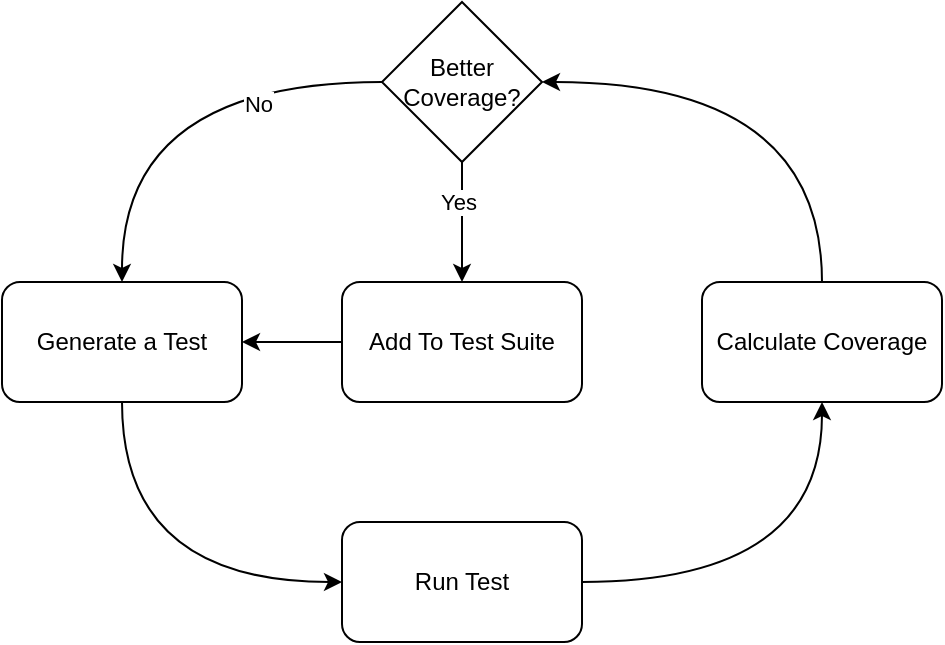 <mxfile version="20.6.2" type="device"><diagram id="h4eKrXOjrnCnUfH_ncEe" name="Page-1"><mxGraphModel dx="1402" dy="771" grid="1" gridSize="10" guides="1" tooltips="1" connect="1" arrows="1" fold="1" page="1" pageScale="1" pageWidth="800" pageHeight="500" math="0" shadow="0"><root><mxCell id="0"/><mxCell id="1" parent="0"/><mxCell id="tj8DxL4x71PRqFCMWr7c-11" style="edgeStyle=orthogonalEdgeStyle;curved=1;rounded=0;orthogonalLoop=1;jettySize=auto;html=1;exitX=0.5;exitY=1;exitDx=0;exitDy=0;entryX=0;entryY=0.5;entryDx=0;entryDy=0;" edge="1" parent="1" source="tj8DxL4x71PRqFCMWr7c-1" target="tj8DxL4x71PRqFCMWr7c-3"><mxGeometry relative="1" as="geometry"/></mxCell><mxCell id="tj8DxL4x71PRqFCMWr7c-1" value="Generate a Test" style="rounded=1;whiteSpace=wrap;html=1;" vertex="1" parent="1"><mxGeometry x="165" y="230" width="120" height="60" as="geometry"/></mxCell><mxCell id="tj8DxL4x71PRqFCMWr7c-12" style="edgeStyle=orthogonalEdgeStyle;curved=1;rounded=0;orthogonalLoop=1;jettySize=auto;html=1;exitX=0.5;exitY=0;exitDx=0;exitDy=0;entryX=1;entryY=0.5;entryDx=0;entryDy=0;" edge="1" parent="1" source="tj8DxL4x71PRqFCMWr7c-2" target="tj8DxL4x71PRqFCMWr7c-9"><mxGeometry relative="1" as="geometry"/></mxCell><mxCell id="tj8DxL4x71PRqFCMWr7c-2" value="Calculate Coverage" style="rounded=1;whiteSpace=wrap;html=1;" vertex="1" parent="1"><mxGeometry x="515" y="230" width="120" height="60" as="geometry"/></mxCell><mxCell id="tj8DxL4x71PRqFCMWr7c-7" style="edgeStyle=orthogonalEdgeStyle;curved=1;rounded=0;orthogonalLoop=1;jettySize=auto;html=1;exitX=1;exitY=0.5;exitDx=0;exitDy=0;entryX=0.5;entryY=1;entryDx=0;entryDy=0;" edge="1" parent="1" source="tj8DxL4x71PRqFCMWr7c-3" target="tj8DxL4x71PRqFCMWr7c-2"><mxGeometry relative="1" as="geometry"/></mxCell><mxCell id="tj8DxL4x71PRqFCMWr7c-3" value="Run Test" style="rounded=1;whiteSpace=wrap;html=1;" vertex="1" parent="1"><mxGeometry x="335" y="350" width="120" height="60" as="geometry"/></mxCell><mxCell id="tj8DxL4x71PRqFCMWr7c-13" style="edgeStyle=orthogonalEdgeStyle;curved=1;rounded=0;orthogonalLoop=1;jettySize=auto;html=1;exitX=0;exitY=0.5;exitDx=0;exitDy=0;" edge="1" parent="1" source="tj8DxL4x71PRqFCMWr7c-9" target="tj8DxL4x71PRqFCMWr7c-1"><mxGeometry relative="1" as="geometry"/></mxCell><mxCell id="tj8DxL4x71PRqFCMWr7c-14" value="No" style="edgeLabel;html=1;align=center;verticalAlign=middle;resizable=0;points=[];" vertex="1" connectable="0" parent="tj8DxL4x71PRqFCMWr7c-13"><mxGeometry x="-0.457" y="11" relative="1" as="geometry"><mxPoint as="offset"/></mxGeometry></mxCell><mxCell id="tj8DxL4x71PRqFCMWr7c-16" style="edgeStyle=orthogonalEdgeStyle;curved=1;rounded=0;orthogonalLoop=1;jettySize=auto;html=1;exitX=0.5;exitY=1;exitDx=0;exitDy=0;" edge="1" parent="1" source="tj8DxL4x71PRqFCMWr7c-9" target="tj8DxL4x71PRqFCMWr7c-15"><mxGeometry relative="1" as="geometry"/></mxCell><mxCell id="tj8DxL4x71PRqFCMWr7c-17" value="Yes" style="edgeLabel;html=1;align=center;verticalAlign=middle;resizable=0;points=[];" vertex="1" connectable="0" parent="tj8DxL4x71PRqFCMWr7c-16"><mxGeometry x="-0.353" y="-2" relative="1" as="geometry"><mxPoint as="offset"/></mxGeometry></mxCell><mxCell id="tj8DxL4x71PRqFCMWr7c-9" value="Better Coverage?" style="rhombus;whiteSpace=wrap;html=1;" vertex="1" parent="1"><mxGeometry x="355" y="90" width="80" height="80" as="geometry"/></mxCell><mxCell id="tj8DxL4x71PRqFCMWr7c-18" style="edgeStyle=orthogonalEdgeStyle;curved=1;rounded=0;orthogonalLoop=1;jettySize=auto;html=1;exitX=0;exitY=0.5;exitDx=0;exitDy=0;entryX=1;entryY=0.5;entryDx=0;entryDy=0;" edge="1" parent="1" source="tj8DxL4x71PRqFCMWr7c-15" target="tj8DxL4x71PRqFCMWr7c-1"><mxGeometry relative="1" as="geometry"/></mxCell><mxCell id="tj8DxL4x71PRqFCMWr7c-15" value="Add To Test Suite" style="rounded=1;whiteSpace=wrap;html=1;" vertex="1" parent="1"><mxGeometry x="335" y="230" width="120" height="60" as="geometry"/></mxCell></root></mxGraphModel></diagram></mxfile>
